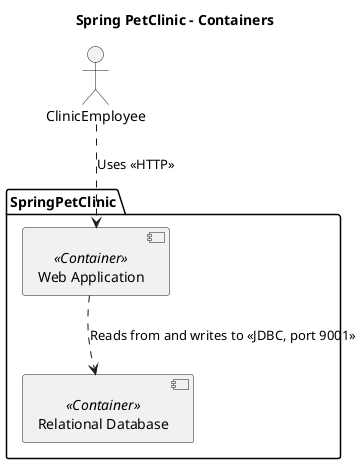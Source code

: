 @startuml sample
title Spring PetClinic - Containers
actor ClinicEmployee
package SpringPetClinic {
[Web Application] <<Container>> as WebApplication
[Relational Database] <<Container>> as RelationalDatabase
}
ClinicEmployee ..> WebApplication : Uses <<HTTP>>
WebApplication ..> RelationalDatabase : Reads from and writes to <<JDBC, port 9001>>
@enduml